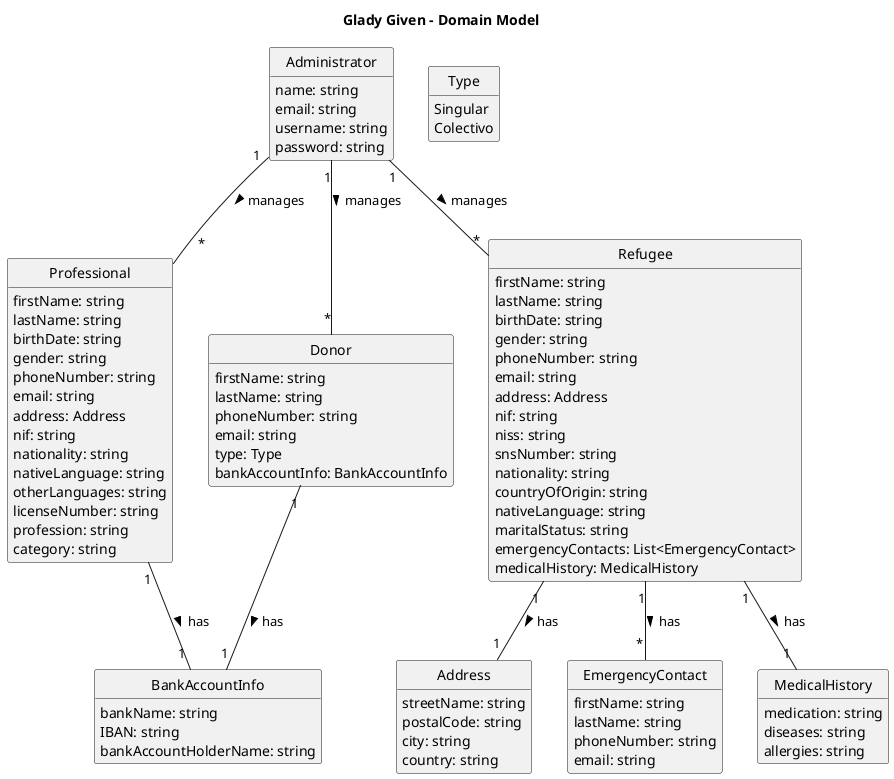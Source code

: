 @startuml
skinparam monochrome true
skinparam packageStyle rectangle
skinparam shadowing false

'left to right direction

skinparam classAttributeIconSize 0

hide circle
hide methods

title Glady Given - Domain Model

class Administrator {
    name: string
    email: string
    username: string
    password: string
}

class Address {
    streetName: string
    postalCode: string
    city: string
    country: string
}

class Professional {
    firstName: string
    lastName: string
    birthDate: string
    gender: string
    phoneNumber: string
    email: string
    address: Address
    nif: string
    nationality: string
    nativeLanguage: string
    otherLanguages: string
    licenseNumber: string
    profession: string
    category: string
}

class BankAccountInfo {
    bankName: string
    IBAN: string
    bankAccountHolderName: string
}

class Donor {
    firstName: string
    lastName: string
    phoneNumber: string
    email: string
    type: Type
    bankAccountInfo: BankAccountInfo
}

class Type {
    Singular
    Colectivo
}

class Refugee {
    firstName: string
    lastName: string
    birthDate: string
    gender: string
    phoneNumber: string
    email: string
    address: Address
    nif: string
    niss: string
    snsNumber: string
    nationality: string
    countryOfOrigin: string
    nativeLanguage: string
    maritalStatus: string
    emergencyContacts: List<EmergencyContact>
    medicalHistory: MedicalHistory
}

class EmergencyContact {
     firstName: string
     lastName: string
     phoneNumber: string
     email: string
}

class MedicalHistory {
    medication: string
    diseases: string
    allergies: string
}

Refugee  "1" --down "     *" EmergencyContact : has >
Refugee  "1" --down "     1" Address : has >
Refugee  "1" --down "     1" MedicalHistory: has >
Professional  "1" --down "     1" BankAccountInfo: has >
Donor  "1" --down "     1" BankAccountInfo: has >
Administrator "1" --down "     *" Professional : manages >
Administrator "1" --down "    *" Donor : manages >
Administrator "1" --down "     *" Refugee : manages >
@enduml


